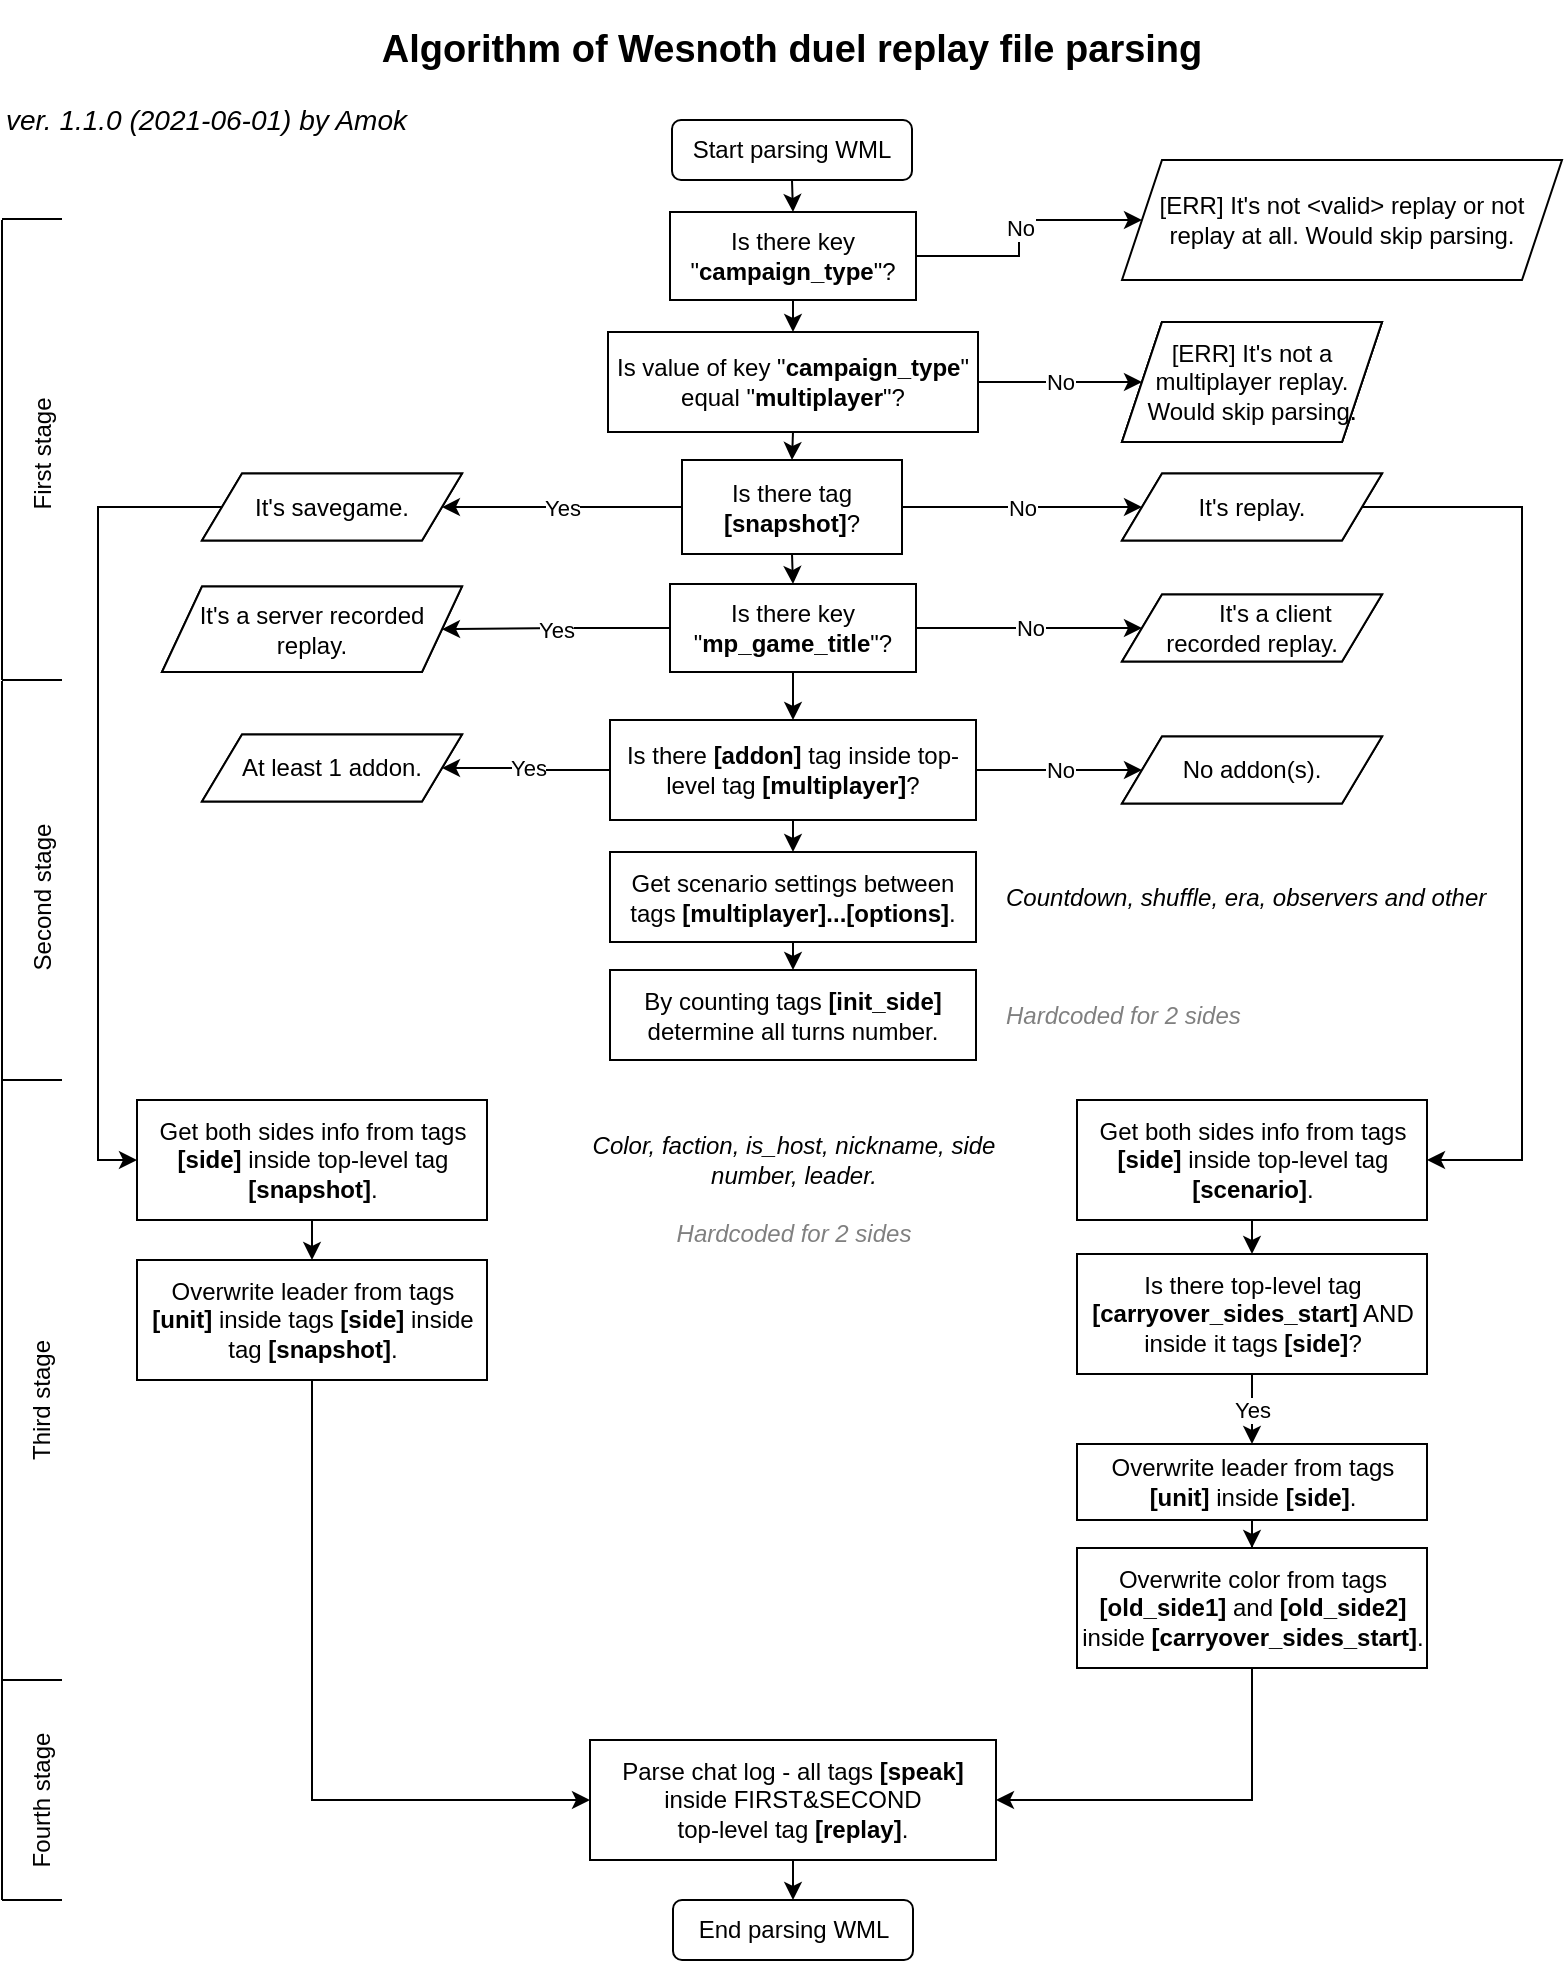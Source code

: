 <mxfile scale="1" border="0">
    <diagram id="nfJ5_azAUDoWvQUrPYjy" name="Page-1">
        <mxGraphModel dx="853" dy="734" grid="1" gridSize="10" guides="1" tooltips="1" connect="1" arrows="1" fold="1" page="1" pageScale="1" pageWidth="827" pageHeight="1169" background="#FFFFFF" math="0" shadow="0">
            <root>
                <mxCell id="0"/>
                <mxCell id="1" parent="0"/>
                <mxCell id="8Br9MOH5oFsKT0DK4MiI-11" style="edgeStyle=orthogonalEdgeStyle;rounded=0;orthogonalLoop=1;jettySize=auto;html=1;exitX=0.5;exitY=1;exitDx=0;exitDy=0;entryX=0.5;entryY=0;entryDx=0;entryDy=0;strokeColor=#000000;" parent="1" source="8Br9MOH5oFsKT0DK4MiI-1" target="8Br9MOH5oFsKT0DK4MiI-8" edge="1">
                    <mxGeometry relative="1" as="geometry"/>
                </mxCell>
                <mxCell id="8Br9MOH5oFsKT0DK4MiI-1" value="Start parsing WML" style="rounded=1;whiteSpace=wrap;html=1;strokeColor=#000000;fillColor=#FFFFFF;fontColor=#000000;" parent="1" vertex="1">
                    <mxGeometry x="365" y="60" width="120" height="30" as="geometry"/>
                </mxCell>
                <mxCell id="8Br9MOH5oFsKT0DK4MiI-7" value="No" style="edgeStyle=orthogonalEdgeStyle;rounded=0;orthogonalLoop=1;jettySize=auto;html=1;exitX=1;exitY=0.5;exitDx=0;exitDy=0;strokeColor=#000000;fontColor=#000000;labelBackgroundColor=#FFFFFF;" parent="1" source="8Br9MOH5oFsKT0DK4MiI-5" target="8Br9MOH5oFsKT0DK4MiI-6" edge="1">
                    <mxGeometry relative="1" as="geometry"/>
                </mxCell>
                <mxCell id="8Br9MOH5oFsKT0DK4MiI-14" style="edgeStyle=orthogonalEdgeStyle;rounded=0;orthogonalLoop=1;jettySize=auto;html=1;exitX=0.5;exitY=1;exitDx=0;exitDy=0;entryX=0.5;entryY=0;entryDx=0;entryDy=0;strokeColor=#000000;" parent="1" source="8Br9MOH5oFsKT0DK4MiI-5" target="8Br9MOH5oFsKT0DK4MiI-13" edge="1">
                    <mxGeometry relative="1" as="geometry"/>
                </mxCell>
                <mxCell id="8Br9MOH5oFsKT0DK4MiI-5" value="Is value of key &quot;&lt;b&gt;campaign_type&lt;/b&gt;&quot; equal &quot;&lt;b&gt;multiplayer&lt;/b&gt;&quot;? " style="rounded=0;whiteSpace=wrap;html=1;" parent="1" vertex="1">
                    <mxGeometry x="333" y="166" width="185" height="50" as="geometry"/>
                </mxCell>
                <mxCell id="8Br9MOH5oFsKT0DK4MiI-6" value="[ERR] It's not a multiplayer replay. Would skip parsing." style="shape=parallelogram;perimeter=parallelogramPerimeter;whiteSpace=wrap;html=1;fixedSize=1;" parent="1" vertex="1">
                    <mxGeometry x="590" y="161" width="130" height="60" as="geometry"/>
                </mxCell>
                <mxCell id="8Br9MOH5oFsKT0DK4MiI-10" value="No" style="edgeStyle=orthogonalEdgeStyle;rounded=0;orthogonalLoop=1;jettySize=auto;html=1;exitX=1;exitY=0.5;exitDx=0;exitDy=0;strokeColor=#000000;fontColor=#000000;labelBackgroundColor=#FFFFFF;" parent="1" source="8Br9MOH5oFsKT0DK4MiI-8" target="8Br9MOH5oFsKT0DK4MiI-9" edge="1">
                    <mxGeometry relative="1" as="geometry"/>
                </mxCell>
                <mxCell id="8Br9MOH5oFsKT0DK4MiI-12" style="edgeStyle=orthogonalEdgeStyle;rounded=0;orthogonalLoop=1;jettySize=auto;html=1;exitX=0.5;exitY=1;exitDx=0;exitDy=0;entryX=0.5;entryY=0;entryDx=0;entryDy=0;strokeColor=#000000;" parent="1" source="8Br9MOH5oFsKT0DK4MiI-8" target="8Br9MOH5oFsKT0DK4MiI-5" edge="1">
                    <mxGeometry relative="1" as="geometry"/>
                </mxCell>
                <mxCell id="8Br9MOH5oFsKT0DK4MiI-8" value="Is there key &quot;&lt;b&gt;campaign_type&lt;/b&gt;&quot;? " style="rounded=0;whiteSpace=wrap;html=1;" parent="1" vertex="1">
                    <mxGeometry x="364" y="106" width="123" height="44" as="geometry"/>
                </mxCell>
                <mxCell id="8Br9MOH5oFsKT0DK4MiI-9" value="[ERR] It's not &amp;lt;valid&amp;gt; replay or not replay at all. Would skip parsing." style="shape=parallelogram;perimeter=parallelogramPerimeter;whiteSpace=wrap;html=1;fixedSize=1;strokeColor=#000000;fillColor=#FFFFFF;fontColor=#000000;" parent="1" vertex="1">
                    <mxGeometry x="590" y="80" width="220" height="60" as="geometry"/>
                </mxCell>
                <mxCell id="8Br9MOH5oFsKT0DK4MiI-16" value="No" style="edgeStyle=orthogonalEdgeStyle;rounded=0;orthogonalLoop=1;jettySize=auto;html=1;exitX=1;exitY=0.5;exitDx=0;exitDy=0;entryX=0;entryY=0.5;entryDx=0;entryDy=0;strokeColor=#000000;fontColor=#000000;labelBackgroundColor=#FFFFFF;" parent="1" source="8Br9MOH5oFsKT0DK4MiI-13" target="8Br9MOH5oFsKT0DK4MiI-15" edge="1">
                    <mxGeometry relative="1" as="geometry"/>
                </mxCell>
                <mxCell id="8Br9MOH5oFsKT0DK4MiI-18" value="Yes" style="edgeStyle=orthogonalEdgeStyle;rounded=0;orthogonalLoop=1;jettySize=auto;html=1;exitX=0;exitY=0.5;exitDx=0;exitDy=0;strokeColor=#000000;fontColor=#000000;labelBackgroundColor=#FFFFFF;" parent="1" source="8Br9MOH5oFsKT0DK4MiI-13" target="8Br9MOH5oFsKT0DK4MiI-17" edge="1">
                    <mxGeometry relative="1" as="geometry"/>
                </mxCell>
                <mxCell id="8Br9MOH5oFsKT0DK4MiI-20" style="edgeStyle=orthogonalEdgeStyle;rounded=0;orthogonalLoop=1;jettySize=auto;html=1;exitX=0.5;exitY=1;exitDx=0;exitDy=0;entryX=0.5;entryY=0;entryDx=0;entryDy=0;strokeColor=#000000;" parent="1" source="8Br9MOH5oFsKT0DK4MiI-13" target="8Br9MOH5oFsKT0DK4MiI-19" edge="1">
                    <mxGeometry relative="1" as="geometry"/>
                </mxCell>
                <mxCell id="8Br9MOH5oFsKT0DK4MiI-13" value="Is there tag &lt;b&gt;[snapshot]&lt;/b&gt;?" style="rounded=0;whiteSpace=wrap;html=1;" parent="1" vertex="1">
                    <mxGeometry x="370" y="230" width="110" height="47" as="geometry"/>
                </mxCell>
                <mxCell id="8Br9MOH5oFsKT0DK4MiI-58" style="edgeStyle=orthogonalEdgeStyle;rounded=0;orthogonalLoop=1;jettySize=auto;html=1;exitX=1;exitY=0.5;exitDx=0;exitDy=0;entryX=1;entryY=0.5;entryDx=0;entryDy=0;fontColor=#000000;strokeColor=#000000;" parent="1" source="8Br9MOH5oFsKT0DK4MiI-15" target="8Br9MOH5oFsKT0DK4MiI-52" edge="1">
                    <mxGeometry relative="1" as="geometry">
                        <Array as="points">
                            <mxPoint x="790" y="254"/>
                            <mxPoint x="790" y="580"/>
                        </Array>
                    </mxGeometry>
                </mxCell>
                <mxCell id="8Br9MOH5oFsKT0DK4MiI-15" value="It's replay." style="shape=parallelogram;perimeter=parallelogramPerimeter;whiteSpace=wrap;html=1;fixedSize=1;" parent="1" vertex="1">
                    <mxGeometry x="590" y="236.75" width="130" height="33.5" as="geometry"/>
                </mxCell>
                <mxCell id="8Br9MOH5oFsKT0DK4MiI-64" style="edgeStyle=orthogonalEdgeStyle;rounded=0;orthogonalLoop=1;jettySize=auto;html=1;exitX=0;exitY=0.5;exitDx=0;exitDy=0;entryX=0;entryY=0.5;entryDx=0;entryDy=0;fontColor=#000000;strokeColor=#000000;" parent="1" source="8Br9MOH5oFsKT0DK4MiI-17" target="8Br9MOH5oFsKT0DK4MiI-63" edge="1">
                    <mxGeometry relative="1" as="geometry">
                        <Array as="points">
                            <mxPoint x="78" y="254"/>
                            <mxPoint x="78" y="580"/>
                        </Array>
                    </mxGeometry>
                </mxCell>
                <mxCell id="8Br9MOH5oFsKT0DK4MiI-17" value="It's savegame." style="shape=parallelogram;perimeter=parallelogramPerimeter;whiteSpace=wrap;html=1;fixedSize=1;" parent="1" vertex="1">
                    <mxGeometry x="130" y="236.75" width="130" height="33.5" as="geometry"/>
                </mxCell>
                <mxCell id="8Br9MOH5oFsKT0DK4MiI-23" value="No" style="edgeStyle=orthogonalEdgeStyle;rounded=0;orthogonalLoop=1;jettySize=auto;html=1;exitX=1;exitY=0.5;exitDx=0;exitDy=0;entryX=0;entryY=0.5;entryDx=0;entryDy=0;strokeColor=#000000;fontColor=#000000;labelBackgroundColor=#FFFFFF;" parent="1" source="8Br9MOH5oFsKT0DK4MiI-19" target="8Br9MOH5oFsKT0DK4MiI-21" edge="1">
                    <mxGeometry relative="1" as="geometry"/>
                </mxCell>
                <mxCell id="8Br9MOH5oFsKT0DK4MiI-25" value="Yes" style="edgeStyle=orthogonalEdgeStyle;rounded=0;orthogonalLoop=1;jettySize=auto;html=1;exitX=0;exitY=0.5;exitDx=0;exitDy=0;entryX=1;entryY=0.5;entryDx=0;entryDy=0;strokeColor=#000000;fontColor=#000000;labelBackgroundColor=#FFFFFF;" parent="1" source="8Br9MOH5oFsKT0DK4MiI-19" target="8Br9MOH5oFsKT0DK4MiI-24" edge="1">
                    <mxGeometry relative="1" as="geometry"/>
                </mxCell>
                <mxCell id="8Br9MOH5oFsKT0DK4MiI-33" style="edgeStyle=orthogonalEdgeStyle;rounded=0;orthogonalLoop=1;jettySize=auto;html=1;exitX=0.5;exitY=1;exitDx=0;exitDy=0;entryX=0.5;entryY=0;entryDx=0;entryDy=0;fontColor=#000000;strokeColor=#000000;" parent="1" source="8Br9MOH5oFsKT0DK4MiI-19" target="8Br9MOH5oFsKT0DK4MiI-32" edge="1">
                    <mxGeometry relative="1" as="geometry"/>
                </mxCell>
                <mxCell id="8Br9MOH5oFsKT0DK4MiI-19" value="Is there key &quot;&lt;b&gt;mp_game_title&lt;/b&gt;&quot;? " style="rounded=0;whiteSpace=wrap;html=1;" parent="1" vertex="1">
                    <mxGeometry x="364" y="292" width="123" height="44" as="geometry"/>
                </mxCell>
                <mxCell id="8Br9MOH5oFsKT0DK4MiI-21" value="&amp;nbsp;&amp;nbsp;&amp;nbsp;&amp;nbsp;&amp;nbsp;&amp;nbsp; It's a client recorded replay." style="shape=parallelogram;perimeter=parallelogramPerimeter;whiteSpace=wrap;html=1;fixedSize=1;" parent="1" vertex="1">
                    <mxGeometry x="590" y="297.25" width="130" height="33.5" as="geometry"/>
                </mxCell>
                <mxCell id="8Br9MOH5oFsKT0DK4MiI-24" value="It's a server recorded replay." style="shape=parallelogram;perimeter=parallelogramPerimeter;whiteSpace=wrap;html=1;fixedSize=1;" parent="1" vertex="1">
                    <mxGeometry x="110" y="293.25" width="150" height="42.75" as="geometry"/>
                </mxCell>
                <mxCell id="8Br9MOH5oFsKT0DK4MiI-27" value="" style="endArrow=none;html=1;fontColor=#000000;strokeColor=#000000;" parent="1" edge="1">
                    <mxGeometry width="50" height="50" relative="1" as="geometry">
                        <mxPoint x="30" y="110" as="sourcePoint"/>
                        <mxPoint x="30" y="340" as="targetPoint"/>
                    </mxGeometry>
                </mxCell>
                <mxCell id="8Br9MOH5oFsKT0DK4MiI-28" value="" style="endArrow=none;html=1;fontColor=#000000;strokeColor=#000000;" parent="1" edge="1">
                    <mxGeometry width="50" height="50" relative="1" as="geometry">
                        <mxPoint x="30" y="340" as="sourcePoint"/>
                        <mxPoint x="60" y="340" as="targetPoint"/>
                    </mxGeometry>
                </mxCell>
                <mxCell id="8Br9MOH5oFsKT0DK4MiI-29" value="" style="endArrow=none;html=1;fontColor=#000000;strokeColor=#000000;" parent="1" edge="1">
                    <mxGeometry width="50" height="50" relative="1" as="geometry">
                        <mxPoint x="30" y="109.5" as="sourcePoint"/>
                        <mxPoint x="60" y="109.5" as="targetPoint"/>
                    </mxGeometry>
                </mxCell>
                <mxCell id="8Br9MOH5oFsKT0DK4MiI-30" value="First stage" style="text;html=1;fillColor=none;align=center;verticalAlign=middle;whiteSpace=wrap;rounded=0;rotation=-90;fontColor=#000000;" parent="1" vertex="1">
                    <mxGeometry x="-10" y="216.75" width="120" height="20" as="geometry"/>
                </mxCell>
                <mxCell id="8Br9MOH5oFsKT0DK4MiI-35" value="No" style="edgeStyle=orthogonalEdgeStyle;rounded=0;orthogonalLoop=1;jettySize=auto;html=1;exitX=1;exitY=0.5;exitDx=0;exitDy=0;entryX=0;entryY=0.5;entryDx=0;entryDy=0;strokeColor=#000000;fontColor=#000000;labelBackgroundColor=#FFFFFF;" parent="1" source="8Br9MOH5oFsKT0DK4MiI-32" target="8Br9MOH5oFsKT0DK4MiI-34" edge="1">
                    <mxGeometry relative="1" as="geometry"/>
                </mxCell>
                <mxCell id="8Br9MOH5oFsKT0DK4MiI-37" value="Yes" style="edgeStyle=orthogonalEdgeStyle;rounded=0;orthogonalLoop=1;jettySize=auto;html=1;exitX=0;exitY=0.5;exitDx=0;exitDy=0;entryX=1;entryY=0.5;entryDx=0;entryDy=0;strokeColor=#000000;fontColor=#000000;labelBackgroundColor=#FFFFFF;" parent="1" source="8Br9MOH5oFsKT0DK4MiI-32" target="8Br9MOH5oFsKT0DK4MiI-36" edge="1">
                    <mxGeometry relative="1" as="geometry"/>
                </mxCell>
                <mxCell id="8Br9MOH5oFsKT0DK4MiI-39" style="edgeStyle=orthogonalEdgeStyle;rounded=0;orthogonalLoop=1;jettySize=auto;html=1;exitX=0.5;exitY=1;exitDx=0;exitDy=0;entryX=0.5;entryY=0;entryDx=0;entryDy=0;fontColor=#000000;strokeColor=#000000;" parent="1" source="8Br9MOH5oFsKT0DK4MiI-32" target="8Br9MOH5oFsKT0DK4MiI-38" edge="1">
                    <mxGeometry relative="1" as="geometry"/>
                </mxCell>
                <mxCell id="8Br9MOH5oFsKT0DK4MiI-32" value="&lt;div&gt;Is there &lt;b&gt;[addon]&lt;/b&gt; tag inside top-level tag &lt;b&gt;[multiplayer]&lt;/b&gt;?&lt;/div&gt;" style="rounded=0;whiteSpace=wrap;html=1;" parent="1" vertex="1">
                    <mxGeometry x="334" y="360" width="183" height="50" as="geometry"/>
                </mxCell>
                <mxCell id="8Br9MOH5oFsKT0DK4MiI-34" value="No addon(s)." style="shape=parallelogram;perimeter=parallelogramPerimeter;whiteSpace=wrap;html=1;fixedSize=1;" parent="1" vertex="1">
                    <mxGeometry x="590" y="368.25" width="130" height="33.5" as="geometry"/>
                </mxCell>
                <mxCell id="8Br9MOH5oFsKT0DK4MiI-36" value="At least 1 addon." style="shape=parallelogram;perimeter=parallelogramPerimeter;whiteSpace=wrap;html=1;fixedSize=1;" parent="1" vertex="1">
                    <mxGeometry x="130" y="367.25" width="130" height="33.5" as="geometry"/>
                </mxCell>
                <mxCell id="8Br9MOH5oFsKT0DK4MiI-41" style="edgeStyle=orthogonalEdgeStyle;rounded=0;orthogonalLoop=1;jettySize=auto;html=1;exitX=0.5;exitY=1;exitDx=0;exitDy=0;entryX=0.5;entryY=0;entryDx=0;entryDy=0;fontColor=#000000;strokeColor=#000000;" parent="1" source="8Br9MOH5oFsKT0DK4MiI-38" target="8Br9MOH5oFsKT0DK4MiI-40" edge="1">
                    <mxGeometry relative="1" as="geometry"/>
                </mxCell>
                <mxCell id="8Br9MOH5oFsKT0DK4MiI-38" value="Get scenario settings between tags &lt;b&gt;[multiplayer]...[options]&lt;/b&gt;." style="rounded=0;whiteSpace=wrap;html=1;" parent="1" vertex="1">
                    <mxGeometry x="334" y="426" width="183" height="45" as="geometry"/>
                </mxCell>
                <mxCell id="8Br9MOH5oFsKT0DK4MiI-40" value="By counting tags &lt;b&gt;[init_side]&lt;/b&gt; determine all turns number." style="rounded=0;whiteSpace=wrap;html=1;" parent="1" vertex="1">
                    <mxGeometry x="334" y="485" width="183" height="45" as="geometry"/>
                </mxCell>
                <mxCell id="8Br9MOH5oFsKT0DK4MiI-42" value="Hardcoded for 2 sides" style="text;html=1;strokeColor=none;fillColor=none;align=left;verticalAlign=middle;whiteSpace=wrap;rounded=0;fontStyle=2;fontColor=#808080;" parent="1" vertex="1">
                    <mxGeometry x="530" y="497.5" width="140" height="20" as="geometry"/>
                </mxCell>
                <mxCell id="8Br9MOH5oFsKT0DK4MiI-44" value="" style="endArrow=none;html=1;fontColor=#000000;strokeColor=#000000;" parent="1" edge="1">
                    <mxGeometry width="50" height="50" relative="1" as="geometry">
                        <mxPoint x="30" y="340.5" as="sourcePoint"/>
                        <mxPoint x="30" y="540" as="targetPoint"/>
                    </mxGeometry>
                </mxCell>
                <mxCell id="8Br9MOH5oFsKT0DK4MiI-45" value="" style="endArrow=none;html=1;fontColor=#000000;strokeColor=#000000;" parent="1" edge="1">
                    <mxGeometry width="50" height="50" relative="1" as="geometry">
                        <mxPoint x="30" y="540" as="sourcePoint"/>
                        <mxPoint x="60" y="540" as="targetPoint"/>
                    </mxGeometry>
                </mxCell>
                <mxCell id="8Br9MOH5oFsKT0DK4MiI-46" value="" style="endArrow=none;html=1;fontColor=#000000;strokeColor=#000000;" parent="1" edge="1">
                    <mxGeometry width="50" height="50" relative="1" as="geometry">
                        <mxPoint x="30" y="340" as="sourcePoint"/>
                        <mxPoint x="60" y="340" as="targetPoint"/>
                    </mxGeometry>
                </mxCell>
                <mxCell id="8Br9MOH5oFsKT0DK4MiI-47" value="Second stage" style="text;html=1;fillColor=none;align=center;verticalAlign=middle;whiteSpace=wrap;rounded=0;rotation=-90;fontColor=#000000;" parent="1" vertex="1">
                    <mxGeometry x="-10" y="438.5" width="120" height="20" as="geometry"/>
                </mxCell>
                <mxCell id="8Br9MOH5oFsKT0DK4MiI-48" value="Countdown, shuffle, era, observers and other" style="text;html=1;strokeColor=none;fillColor=none;align=left;verticalAlign=middle;whiteSpace=wrap;rounded=0;fontStyle=2;fontColor=#000000;" parent="1" vertex="1">
                    <mxGeometry x="530" y="438.5" width="260" height="20" as="geometry"/>
                </mxCell>
                <mxCell id="8Br9MOH5oFsKT0DK4MiI-49" value="" style="endArrow=none;html=1;fontColor=#000000;strokeColor=#000000;" parent="1" edge="1">
                    <mxGeometry width="50" height="50" relative="1" as="geometry">
                        <mxPoint x="30" y="540" as="sourcePoint"/>
                        <mxPoint x="30" y="840" as="targetPoint"/>
                    </mxGeometry>
                </mxCell>
                <mxCell id="8Br9MOH5oFsKT0DK4MiI-50" value="" style="endArrow=none;html=1;fontColor=#000000;strokeColor=#000000;" parent="1" edge="1">
                    <mxGeometry width="50" height="50" relative="1" as="geometry">
                        <mxPoint x="30" y="840" as="sourcePoint"/>
                        <mxPoint x="60" y="840" as="targetPoint"/>
                    </mxGeometry>
                </mxCell>
                <mxCell id="8Br9MOH5oFsKT0DK4MiI-51" value="Third stage" style="text;html=1;fillColor=none;align=center;verticalAlign=middle;whiteSpace=wrap;rounded=0;rotation=-90;fontColor=#000000;" parent="1" vertex="1">
                    <mxGeometry x="-10" y="690" width="120" height="20" as="geometry"/>
                </mxCell>
                <mxCell id="8Br9MOH5oFsKT0DK4MiI-56" style="edgeStyle=orthogonalEdgeStyle;rounded=0;orthogonalLoop=1;jettySize=auto;html=1;exitX=0.5;exitY=1;exitDx=0;exitDy=0;entryX=0.5;entryY=0;entryDx=0;entryDy=0;fontColor=#000000;strokeColor=#000000;" parent="1" source="8Br9MOH5oFsKT0DK4MiI-52" target="8Br9MOH5oFsKT0DK4MiI-55" edge="1">
                    <mxGeometry relative="1" as="geometry"/>
                </mxCell>
                <mxCell id="8Br9MOH5oFsKT0DK4MiI-52" value="&lt;div&gt;Get both sides info from tags &lt;b&gt;[side]&lt;/b&gt; inside top-level tag &lt;b&gt;[scenario]&lt;/b&gt;.&lt;br&gt;&lt;/div&gt;" style="rounded=0;whiteSpace=wrap;html=1;align=center;" parent="1" vertex="1">
                    <mxGeometry x="567.5" y="550" width="175" height="60" as="geometry"/>
                </mxCell>
                <mxCell id="8Br9MOH5oFsKT0DK4MiI-54" value="Color, faction, is_host, nickname, side number, leader." style="text;html=1;strokeColor=none;fillColor=none;align=center;verticalAlign=middle;whiteSpace=wrap;rounded=0;fontStyle=2;fontColor=#000000;" parent="1" vertex="1">
                    <mxGeometry x="310.5" y="570" width="230" height="20" as="geometry"/>
                </mxCell>
                <mxCell id="8Br9MOH5oFsKT0DK4MiI-60" value="Yes" style="edgeStyle=orthogonalEdgeStyle;rounded=0;orthogonalLoop=1;jettySize=auto;html=1;exitX=0.5;exitY=1;exitDx=0;exitDy=0;entryX=0.5;entryY=0;entryDx=0;entryDy=0;strokeColor=#000000;labelBackgroundColor=#ffffff;fontColor=#000000;" parent="1" source="8Br9MOH5oFsKT0DK4MiI-55" target="8Br9MOH5oFsKT0DK4MiI-59" edge="1">
                    <mxGeometry relative="1" as="geometry"/>
                </mxCell>
                <mxCell id="8Br9MOH5oFsKT0DK4MiI-55" value="Is there top-level tag &lt;b&gt;[carryover_sides_start]&lt;/b&gt; AND inside it tags &lt;b&gt;[side]&lt;/b&gt;?" style="rounded=0;whiteSpace=wrap;html=1;align=center;" parent="1" vertex="1">
                    <mxGeometry x="567.5" y="627" width="175" height="60" as="geometry"/>
                </mxCell>
                <mxCell id="8Br9MOH5oFsKT0DK4MiI-62" style="edgeStyle=orthogonalEdgeStyle;rounded=0;orthogonalLoop=1;jettySize=auto;html=1;exitX=0.5;exitY=1;exitDx=0;exitDy=0;fontColor=#000000;strokeColor=#000000;" parent="1" source="8Br9MOH5oFsKT0DK4MiI-59" target="8Br9MOH5oFsKT0DK4MiI-61" edge="1">
                    <mxGeometry relative="1" as="geometry"/>
                </mxCell>
                <mxCell id="8Br9MOH5oFsKT0DK4MiI-59" value="Overwrite leader from tags &lt;b&gt;[unit]&lt;/b&gt; inside &lt;b&gt;[side]&lt;/b&gt;." style="rounded=0;whiteSpace=wrap;html=1;align=center;" parent="1" vertex="1">
                    <mxGeometry x="567.5" y="722" width="175" height="38" as="geometry"/>
                </mxCell>
                <mxCell id="8Br9MOH5oFsKT0DK4MiI-79" style="edgeStyle=orthogonalEdgeStyle;rounded=0;orthogonalLoop=1;jettySize=auto;html=1;exitX=0.5;exitY=1;exitDx=0;exitDy=0;entryX=1;entryY=0.5;entryDx=0;entryDy=0;fontColor=#000000;strokeColor=#000000;" parent="1" source="8Br9MOH5oFsKT0DK4MiI-61" target="8Br9MOH5oFsKT0DK4MiI-77" edge="1">
                    <mxGeometry relative="1" as="geometry"/>
                </mxCell>
                <mxCell id="8Br9MOH5oFsKT0DK4MiI-61" value="Overwrite color from tags &lt;b&gt;[old_side1]&lt;/b&gt; and &lt;b&gt;[old_side2]&lt;/b&gt; inside &lt;b&gt;[carryover_sides_start]&lt;/b&gt;." style="rounded=0;whiteSpace=wrap;html=1;align=center;" parent="1" vertex="1">
                    <mxGeometry x="567.5" y="774" width="175" height="60" as="geometry"/>
                </mxCell>
                <mxCell id="8Br9MOH5oFsKT0DK4MiI-66" style="edgeStyle=orthogonalEdgeStyle;rounded=0;orthogonalLoop=1;jettySize=auto;html=1;exitX=0.5;exitY=1;exitDx=0;exitDy=0;entryX=0.5;entryY=0;entryDx=0;entryDy=0;fontColor=#000000;strokeColor=#000000;" parent="1" source="8Br9MOH5oFsKT0DK4MiI-63" target="8Br9MOH5oFsKT0DK4MiI-65" edge="1">
                    <mxGeometry relative="1" as="geometry"/>
                </mxCell>
                <mxCell id="8Br9MOH5oFsKT0DK4MiI-63" value="&lt;div&gt;Get both sides info from tags &lt;b&gt;[side]&lt;/b&gt; inside top-level tag &lt;b&gt;[snapshot]&lt;/b&gt;.&lt;br&gt;&lt;/div&gt;" style="rounded=0;whiteSpace=wrap;html=1;align=center;" parent="1" vertex="1">
                    <mxGeometry x="97.5" y="550" width="175" height="60" as="geometry"/>
                </mxCell>
                <mxCell id="8Br9MOH5oFsKT0DK4MiI-78" style="edgeStyle=orthogonalEdgeStyle;rounded=0;orthogonalLoop=1;jettySize=auto;html=1;exitX=0.5;exitY=1;exitDx=0;exitDy=0;entryX=0;entryY=0.5;entryDx=0;entryDy=0;fontColor=#000000;strokeColor=#000000;" parent="1" source="8Br9MOH5oFsKT0DK4MiI-65" target="8Br9MOH5oFsKT0DK4MiI-77" edge="1">
                    <mxGeometry relative="1" as="geometry"/>
                </mxCell>
                <mxCell id="8Br9MOH5oFsKT0DK4MiI-65" value="Overwrite leader from tags &lt;b&gt;[unit]&lt;/b&gt; inside tags &lt;b&gt;[side]&lt;/b&gt; inside tag &lt;b&gt;[snapshot]&lt;/b&gt;." style="rounded=0;whiteSpace=wrap;html=1;align=center;" parent="1" vertex="1">
                    <mxGeometry x="97.5" y="630" width="175" height="60" as="geometry"/>
                </mxCell>
                <mxCell id="8Br9MOH5oFsKT0DK4MiI-74" value="" style="endArrow=none;html=1;fontColor=#000000;strokeColor=#000000;" parent="1" edge="1">
                    <mxGeometry width="50" height="50" relative="1" as="geometry">
                        <mxPoint x="30" y="840" as="sourcePoint"/>
                        <mxPoint x="30" y="950" as="targetPoint"/>
                    </mxGeometry>
                </mxCell>
                <mxCell id="8Br9MOH5oFsKT0DK4MiI-75" value="" style="endArrow=none;html=1;fontColor=#000000;strokeColor=#000000;" parent="1" edge="1">
                    <mxGeometry width="50" height="50" relative="1" as="geometry">
                        <mxPoint x="30" y="950" as="sourcePoint"/>
                        <mxPoint x="60" y="950" as="targetPoint"/>
                    </mxGeometry>
                </mxCell>
                <mxCell id="8Br9MOH5oFsKT0DK4MiI-76" value="Fourth stage" style="text;html=1;fillColor=none;align=center;verticalAlign=middle;whiteSpace=wrap;rounded=0;rotation=-90;fontColor=#000000;" parent="1" vertex="1">
                    <mxGeometry x="-10" y="890" width="120" height="20" as="geometry"/>
                </mxCell>
                <mxCell id="8Br9MOH5oFsKT0DK4MiI-82" style="edgeStyle=orthogonalEdgeStyle;rounded=0;orthogonalLoop=1;jettySize=auto;html=1;exitX=0.5;exitY=1;exitDx=0;exitDy=0;entryX=0.5;entryY=0;entryDx=0;entryDy=0;fontColor=#000000;strokeColor=#000000;" parent="1" source="8Br9MOH5oFsKT0DK4MiI-77" target="8Br9MOH5oFsKT0DK4MiI-80" edge="1">
                    <mxGeometry relative="1" as="geometry"/>
                </mxCell>
                <mxCell id="8Br9MOH5oFsKT0DK4MiI-77" value="Parse chat log - all tags &lt;b&gt;[speak]&lt;/b&gt; inside FIRST&amp;amp;SECOND&lt;br&gt;top-level tag &lt;b&gt;[replay]&lt;/b&gt;." style="rounded=0;whiteSpace=wrap;html=1;align=center;" parent="1" vertex="1">
                    <mxGeometry x="324" y="870" width="203" height="60" as="geometry"/>
                </mxCell>
                <mxCell id="8Br9MOH5oFsKT0DK4MiI-80" value="End parsing WML" style="rounded=1;whiteSpace=wrap;html=1;fontColor=#000000;fillColor=#FFFFFF;strokeColor=#000000;" parent="1" vertex="1">
                    <mxGeometry x="365.5" y="950" width="120" height="30" as="geometry"/>
                </mxCell>
                <mxCell id="8Br9MOH5oFsKT0DK4MiI-83" value="Hardcoded for 2 sides" style="text;html=1;strokeColor=none;fillColor=none;align=center;verticalAlign=middle;whiteSpace=wrap;rounded=0;fontStyle=2;fontColor=#808080;" parent="1" vertex="1">
                    <mxGeometry x="355.5" y="607" width="140" height="20" as="geometry"/>
                </mxCell>
                <mxCell id="8Br9MOH5oFsKT0DK4MiI-84" value="Algorithm of Wesnoth duel replay file parsing" style="text;html=1;align=center;verticalAlign=middle;whiteSpace=wrap;rounded=0;fontSize=19;fontStyle=1;fontColor=#000000;" parent="1" vertex="1">
                    <mxGeometry x="40" width="770" height="50" as="geometry"/>
                </mxCell>
                <mxCell id="8Br9MOH5oFsKT0DK4MiI-85" value="ver. 1.1.0 (2021-06-01) by Amok" style="text;html=1;strokeColor=none;fillColor=none;align=left;verticalAlign=middle;whiteSpace=wrap;rounded=0;fontSize=14;fontStyle=2;fontColor=#000000;" parent="1" vertex="1">
                    <mxGeometry x="30" y="50" width="210" height="20" as="geometry"/>
                </mxCell>
                <mxCell id="2" value="Is there key &quot;&lt;b&gt;campaign_type&lt;/b&gt;&quot;? " style="rounded=0;whiteSpace=wrap;html=1;" parent="1" vertex="1">
                    <mxGeometry x="364" y="106" width="123" height="44" as="geometry"/>
                </mxCell>
                <mxCell id="3" value="Is value of key &quot;&lt;b&gt;campaign_type&lt;/b&gt;&quot; equal &quot;&lt;b&gt;multiplayer&lt;/b&gt;&quot;? " style="rounded=0;whiteSpace=wrap;html=1;" parent="1" vertex="1">
                    <mxGeometry x="333" y="166" width="185" height="50" as="geometry"/>
                </mxCell>
                <mxCell id="4" value="[ERR] It's not a multiplayer replay. Would skip parsing." style="shape=parallelogram;perimeter=parallelogramPerimeter;whiteSpace=wrap;html=1;fixedSize=1;" parent="1" vertex="1">
                    <mxGeometry x="590" y="161" width="130" height="60" as="geometry"/>
                </mxCell>
                <mxCell id="5" value="Is there key &quot;&lt;b&gt;campaign_type&lt;/b&gt;&quot;? " style="rounded=0;whiteSpace=wrap;html=1;fontColor=#000000;fillColor=#FFFFFF;strokeColor=#000000;" parent="1" vertex="1">
                    <mxGeometry x="364" y="106" width="123" height="44" as="geometry"/>
                </mxCell>
                <mxCell id="6" value="Is value of key &quot;&lt;b&gt;campaign_type&lt;/b&gt;&quot; equal &quot;&lt;b&gt;multiplayer&lt;/b&gt;&quot;? " style="rounded=0;whiteSpace=wrap;html=1;fontColor=#000000;fillColor=#FFFFFF;strokeColor=#000000;" parent="1" vertex="1">
                    <mxGeometry x="333" y="166" width="185" height="50" as="geometry"/>
                </mxCell>
                <mxCell id="7" value="[ERR] It's not a multiplayer replay. Would skip parsing." style="shape=parallelogram;perimeter=parallelogramPerimeter;whiteSpace=wrap;html=1;fixedSize=1;fontColor=#000000;fillColor=#FFFFFF;strokeColor=#000000;" parent="1" vertex="1">
                    <mxGeometry x="590" y="161" width="130" height="60" as="geometry"/>
                </mxCell>
                <mxCell id="8" value="It's savegame." style="shape=parallelogram;perimeter=parallelogramPerimeter;whiteSpace=wrap;html=1;fixedSize=1;fontColor=#000000;fillColor=#FFFFFF;strokeColor=#000000;" parent="1" vertex="1">
                    <mxGeometry x="130" y="236.75" width="130" height="33.5" as="geometry"/>
                </mxCell>
                <mxCell id="9" value="Is there tag &lt;b&gt;[snapshot]&lt;/b&gt;?" style="rounded=0;whiteSpace=wrap;html=1;fontColor=#000000;fillColor=#FFFFFF;strokeColor=#000000;" parent="1" vertex="1">
                    <mxGeometry x="370" y="230" width="110" height="47" as="geometry"/>
                </mxCell>
                <mxCell id="10" value="It's replay." style="shape=parallelogram;perimeter=parallelogramPerimeter;whiteSpace=wrap;html=1;fixedSize=1;fontColor=#000000;fillColor=#FFFFFF;strokeColor=#000000;" parent="1" vertex="1">
                    <mxGeometry x="590" y="236.75" width="130" height="33.5" as="geometry"/>
                </mxCell>
                <mxCell id="11" value="&amp;nbsp;&amp;nbsp;&amp;nbsp;&amp;nbsp;&amp;nbsp;&amp;nbsp; It's a client recorded replay." style="shape=parallelogram;perimeter=parallelogramPerimeter;whiteSpace=wrap;html=1;fixedSize=1;fontColor=#000000;fillColor=#FFFFFF;strokeColor=#000000;" parent="1" vertex="1">
                    <mxGeometry x="590" y="297.25" width="130" height="33.5" as="geometry"/>
                </mxCell>
                <mxCell id="12" value="Is there key &quot;&lt;b&gt;mp_game_title&lt;/b&gt;&quot;? " style="rounded=0;whiteSpace=wrap;html=1;fontColor=#000000;fillColor=#FFFFFF;strokeColor=#000000;" parent="1" vertex="1">
                    <mxGeometry x="364" y="292" width="123" height="44" as="geometry"/>
                </mxCell>
                <mxCell id="13" value="It's a server recorded replay." style="shape=parallelogram;perimeter=parallelogramPerimeter;whiteSpace=wrap;html=1;fixedSize=1;fontColor=#000000;fillColor=#FFFFFF;strokeColor=#000000;" parent="1" vertex="1">
                    <mxGeometry x="110" y="293.25" width="150" height="42.75" as="geometry"/>
                </mxCell>
                <mxCell id="14" value="At least 1 addon." style="shape=parallelogram;perimeter=parallelogramPerimeter;whiteSpace=wrap;html=1;fixedSize=1;fontColor=#000000;fillColor=#FFFFFF;strokeColor=#000000;" parent="1" vertex="1">
                    <mxGeometry x="130" y="367.25" width="130" height="33.5" as="geometry"/>
                </mxCell>
                <mxCell id="15" value="&lt;div&gt;Is there &lt;b&gt;[addon]&lt;/b&gt; tag inside top-level tag &lt;b&gt;[multiplayer]&lt;/b&gt;?&lt;/div&gt;" style="rounded=0;whiteSpace=wrap;html=1;fontColor=#000000;fillColor=#FFFFFF;strokeColor=#000000;" parent="1" vertex="1">
                    <mxGeometry x="334" y="360" width="183" height="50" as="geometry"/>
                </mxCell>
                <mxCell id="16" value="No addon(s)." style="shape=parallelogram;perimeter=parallelogramPerimeter;whiteSpace=wrap;html=1;fixedSize=1;fontColor=#000000;fillColor=#FFFFFF;strokeColor=#000000;" parent="1" vertex="1">
                    <mxGeometry x="590" y="368.25" width="130" height="33.5" as="geometry"/>
                </mxCell>
                <mxCell id="17" value="Get scenario settings between tags &lt;b&gt;[multiplayer]...[options]&lt;/b&gt;." style="rounded=0;whiteSpace=wrap;html=1;fontColor=#000000;fillColor=#FFFFFF;strokeColor=#000000;" parent="1" vertex="1">
                    <mxGeometry x="334" y="426" width="183" height="45" as="geometry"/>
                </mxCell>
                <mxCell id="18" value="By counting tags &lt;b&gt;[init_side]&lt;/b&gt; determine all turns number." style="rounded=0;whiteSpace=wrap;html=1;fontColor=#000000;fillColor=#FFFFFF;strokeColor=#000000;" parent="1" vertex="1">
                    <mxGeometry x="334" y="485" width="183" height="45" as="geometry"/>
                </mxCell>
                <mxCell id="19" value="&lt;div&gt;Get both sides info from tags &lt;b&gt;[side]&lt;/b&gt; inside top-level tag &lt;b&gt;[scenario]&lt;/b&gt;.&lt;br&gt;&lt;/div&gt;" style="rounded=0;whiteSpace=wrap;html=1;align=center;fontColor=#000000;fillColor=#FFFFFF;strokeColor=#000000;" parent="1" vertex="1">
                    <mxGeometry x="567.5" y="550" width="175" height="60" as="geometry"/>
                </mxCell>
                <mxCell id="20" value="&lt;div&gt;Get both sides info from tags &lt;b&gt;[side]&lt;/b&gt; inside top-level tag &lt;b&gt;[snapshot]&lt;/b&gt;.&lt;br&gt;&lt;/div&gt;" style="rounded=0;whiteSpace=wrap;html=1;align=center;fontColor=#000000;fillColor=#FFFFFF;strokeColor=#000000;" parent="1" vertex="1">
                    <mxGeometry x="97.5" y="550" width="175" height="60" as="geometry"/>
                </mxCell>
                <mxCell id="21" value="Overwrite leader from tags &lt;b&gt;[unit]&lt;/b&gt; inside tags &lt;b&gt;[side]&lt;/b&gt; inside tag &lt;b&gt;[snapshot]&lt;/b&gt;." style="rounded=0;whiteSpace=wrap;html=1;align=center;fontColor=#000000;fillColor=#FFFFFF;strokeColor=#000000;" parent="1" vertex="1">
                    <mxGeometry x="97.5" y="630" width="175" height="60" as="geometry"/>
                </mxCell>
                <mxCell id="22" value="Is there top-level tag &lt;b&gt;[carryover_sides_start]&lt;/b&gt; AND inside it tags &lt;b&gt;[side]&lt;/b&gt;?" style="rounded=0;whiteSpace=wrap;html=1;align=center;fontColor=#000000;fillColor=#FFFFFF;strokeColor=#000000;" parent="1" vertex="1">
                    <mxGeometry x="567.5" y="627" width="175" height="60" as="geometry"/>
                </mxCell>
                <mxCell id="23" value="Overwrite leader from tags &lt;b&gt;[unit]&lt;/b&gt; inside &lt;b&gt;[side]&lt;/b&gt;." style="rounded=0;whiteSpace=wrap;html=1;align=center;fontColor=#000000;fillColor=#FFFFFF;strokeColor=#000000;" parent="1" vertex="1">
                    <mxGeometry x="567.5" y="722" width="175" height="38" as="geometry"/>
                </mxCell>
                <mxCell id="24" value="Overwrite color from tags &lt;b&gt;[old_side1]&lt;/b&gt; and &lt;b&gt;[old_side2]&lt;/b&gt; inside &lt;b&gt;[carryover_sides_start]&lt;/b&gt;." style="rounded=0;whiteSpace=wrap;html=1;align=center;fontColor=#000000;fillColor=#FFFFFF;strokeColor=#000000;" parent="1" vertex="1">
                    <mxGeometry x="567.5" y="774" width="175" height="60" as="geometry"/>
                </mxCell>
                <mxCell id="25" value="Parse chat log - all tags &lt;b&gt;[speak]&lt;/b&gt; inside FIRST&amp;amp;SECOND&lt;br&gt;top-level tag &lt;b&gt;[replay]&lt;/b&gt;." style="rounded=0;whiteSpace=wrap;html=1;align=center;fontColor=#000000;fillColor=#FFFFFF;strokeColor=#000000;" parent="1" vertex="1">
                    <mxGeometry x="324" y="870" width="203" height="60" as="geometry"/>
                </mxCell>
            </root>
        </mxGraphModel>
    </diagram>
</mxfile>
